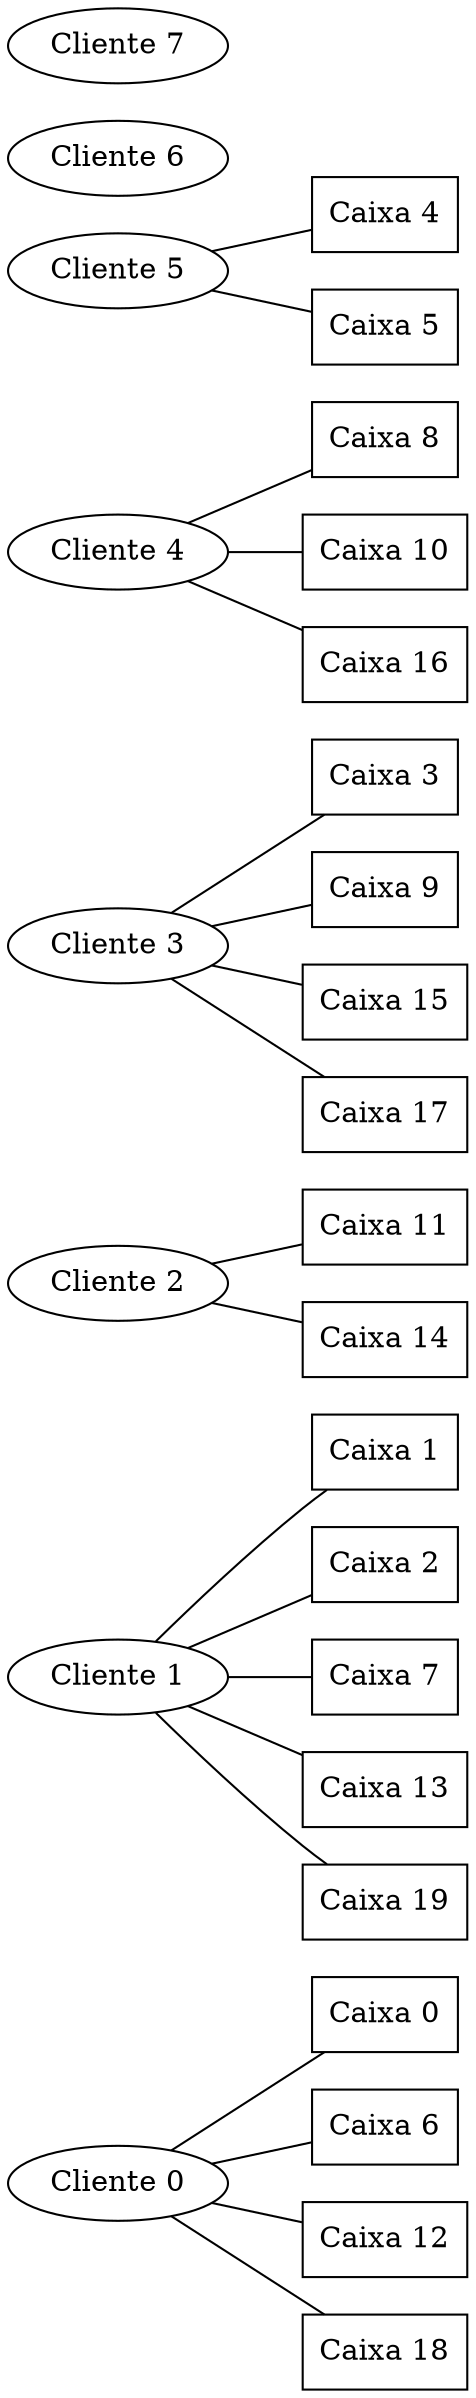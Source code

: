 strict graph {
rankdir = LR;
0 [label = "Cliente 0"];
00 [label = "Caixa 0", shape=box];
0--00 ;
06 [label = "Caixa 6", shape=box];
0--06 ;
012 [label = "Caixa 12", shape=box];
0--012 ;
018 [label = "Caixa 18", shape=box];
0--018 ;
1 [label = "Cliente 1"];
11 [label = "Caixa 1", shape=box];
1--11 ;
12 [label = "Caixa 2", shape=box];
1--12 ;
17 [label = "Caixa 7", shape=box];
1--17 ;
113 [label = "Caixa 13", shape=box];
1--113 ;
119 [label = "Caixa 19", shape=box];
1--119 ;
2 [label = "Cliente 2"];
211 [label = "Caixa 11", shape=box];
2--211 ;
214 [label = "Caixa 14", shape=box];
2--214 ;
3 [label = "Cliente 3"];
33 [label = "Caixa 3", shape=box];
3--33 ;
39 [label = "Caixa 9", shape=box];
3--39 ;
315 [label = "Caixa 15", shape=box];
3--315 ;
317 [label = "Caixa 17", shape=box];
3--317 ;
4 [label = "Cliente 4"];
48 [label = "Caixa 8", shape=box];
4--48 ;
410 [label = "Caixa 10", shape=box];
4--410 ;
416 [label = "Caixa 16", shape=box];
4--416 ;
5 [label = "Cliente 5"];
54 [label = "Caixa 4", shape=box];
5--54 ;
55 [label = "Caixa 5", shape=box];
5--55 ;
6 [label = "Cliente 6"];
7 [label = "Cliente 7"];
}